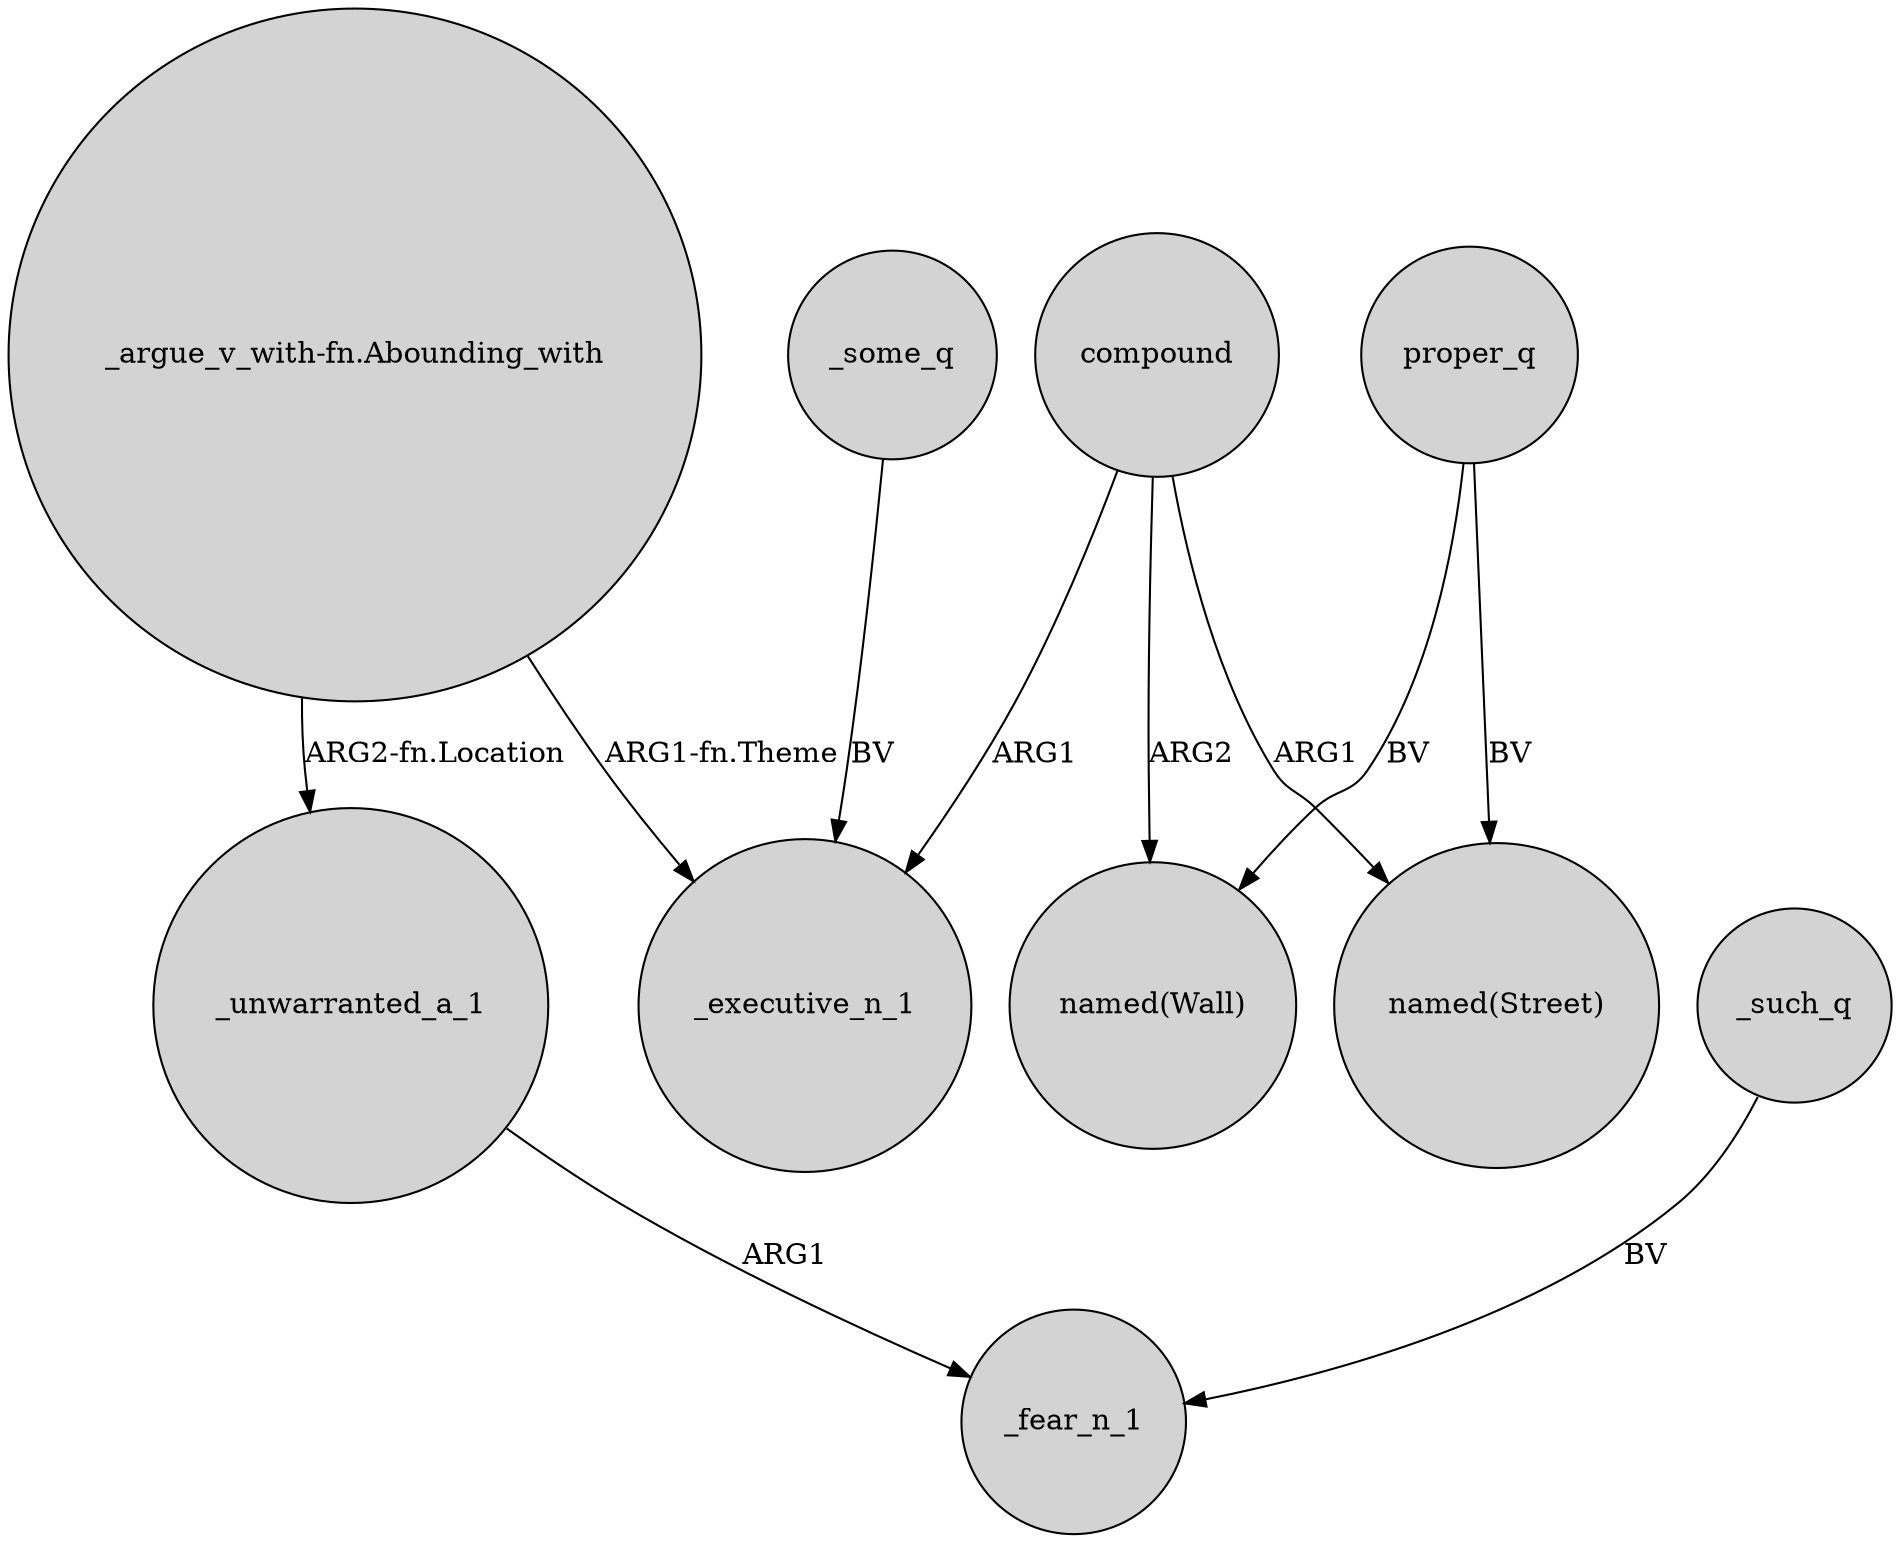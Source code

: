 digraph {
	node [shape=circle style=filled]
	"_argue_v_with-fn.Abounding_with" -> _executive_n_1 [label="ARG1-fn.Theme"]
	compound -> "named(Street)" [label=ARG1]
	_some_q -> _executive_n_1 [label=BV]
	"_argue_v_with-fn.Abounding_with" -> _unwarranted_a_1 [label="ARG2-fn.Location"]
	proper_q -> "named(Street)" [label=BV]
	compound -> _executive_n_1 [label=ARG1]
	_such_q -> _fear_n_1 [label=BV]
	_unwarranted_a_1 -> _fear_n_1 [label=ARG1]
	compound -> "named(Wall)" [label=ARG2]
	proper_q -> "named(Wall)" [label=BV]
}
